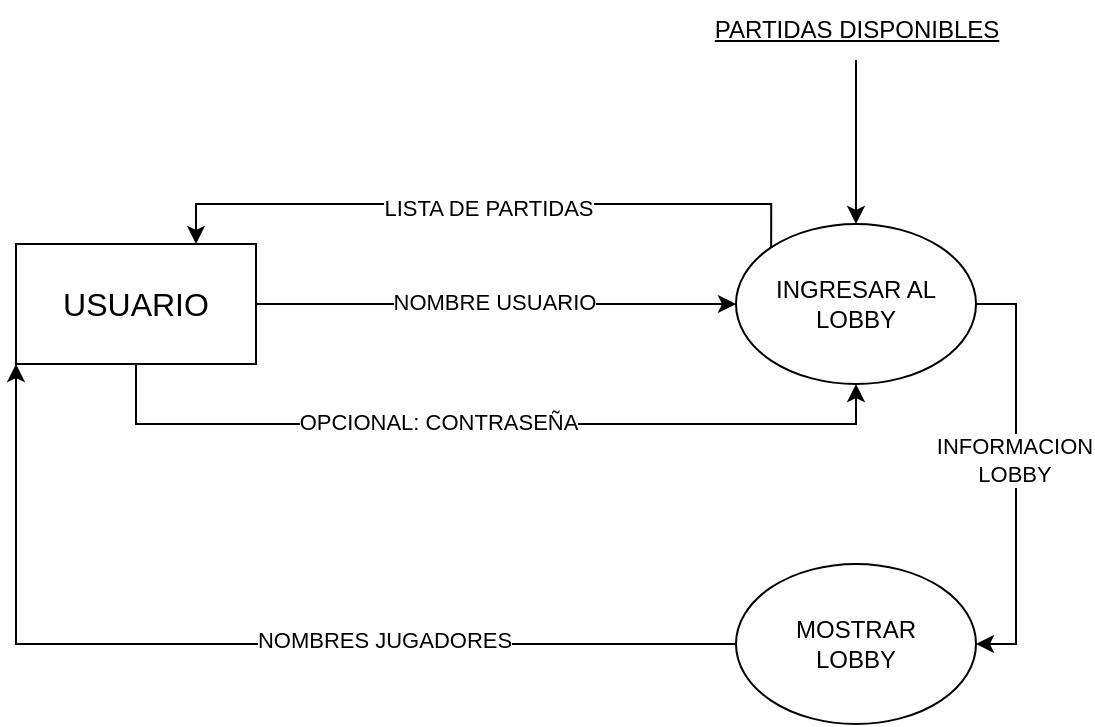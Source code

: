 <mxfile version="21.7.2" type="github">
  <diagram name="Page-1" id="mnDu_SZocQMsIwvI8Cs7">
    <mxGraphModel dx="1114" dy="615" grid="1" gridSize="10" guides="1" tooltips="1" connect="1" arrows="1" fold="1" page="1" pageScale="1" pageWidth="1390" pageHeight="980" math="0" shadow="0">
      <root>
        <mxCell id="0" />
        <mxCell id="1" parent="0" />
        <mxCell id="oWuy9s9MXrwHmG1w4lHj-4" style="edgeStyle=orthogonalEdgeStyle;rounded=0;orthogonalLoop=1;jettySize=auto;html=1;exitX=1;exitY=0.5;exitDx=0;exitDy=0;entryX=0;entryY=0.5;entryDx=0;entryDy=0;" edge="1" parent="1" source="oWuy9s9MXrwHmG1w4lHj-2" target="oWuy9s9MXrwHmG1w4lHj-3">
          <mxGeometry relative="1" as="geometry" />
        </mxCell>
        <mxCell id="oWuy9s9MXrwHmG1w4lHj-5" value="NOMBRE USUARIO" style="edgeLabel;html=1;align=center;verticalAlign=middle;resizable=0;points=[];" vertex="1" connectable="0" parent="oWuy9s9MXrwHmG1w4lHj-4">
          <mxGeometry x="-0.008" y="1" relative="1" as="geometry">
            <mxPoint as="offset" />
          </mxGeometry>
        </mxCell>
        <mxCell id="oWuy9s9MXrwHmG1w4lHj-11" style="edgeStyle=orthogonalEdgeStyle;rounded=0;orthogonalLoop=1;jettySize=auto;html=1;entryX=0.5;entryY=1;entryDx=0;entryDy=0;" edge="1" parent="1" source="oWuy9s9MXrwHmG1w4lHj-2" target="oWuy9s9MXrwHmG1w4lHj-3">
          <mxGeometry relative="1" as="geometry">
            <Array as="points">
              <mxPoint x="220" y="360" />
              <mxPoint x="580" y="360" />
            </Array>
          </mxGeometry>
        </mxCell>
        <mxCell id="oWuy9s9MXrwHmG1w4lHj-12" value="OPCIONAL: CONTRASEÑA" style="edgeLabel;html=1;align=center;verticalAlign=middle;resizable=0;points=[];" vertex="1" connectable="0" parent="oWuy9s9MXrwHmG1w4lHj-11">
          <mxGeometry x="-0.117" y="1" relative="1" as="geometry">
            <mxPoint as="offset" />
          </mxGeometry>
        </mxCell>
        <mxCell id="oWuy9s9MXrwHmG1w4lHj-2" value="&lt;font size=&quot;3&quot;&gt;USUARIO&lt;/font&gt;" style="rounded=0;whiteSpace=wrap;html=1;" vertex="1" parent="1">
          <mxGeometry x="160" y="270" width="120" height="60" as="geometry" />
        </mxCell>
        <mxCell id="oWuy9s9MXrwHmG1w4lHj-6" style="edgeStyle=orthogonalEdgeStyle;rounded=0;orthogonalLoop=1;jettySize=auto;html=1;exitX=0;exitY=0;exitDx=0;exitDy=0;entryX=0.75;entryY=0;entryDx=0;entryDy=0;" edge="1" parent="1" source="oWuy9s9MXrwHmG1w4lHj-3" target="oWuy9s9MXrwHmG1w4lHj-2">
          <mxGeometry relative="1" as="geometry">
            <Array as="points">
              <mxPoint x="538" y="250" />
              <mxPoint x="250" y="250" />
            </Array>
          </mxGeometry>
        </mxCell>
        <mxCell id="oWuy9s9MXrwHmG1w4lHj-7" value="LISTA DE PARTIDAS" style="edgeLabel;html=1;align=center;verticalAlign=middle;resizable=0;points=[];" vertex="1" connectable="0" parent="oWuy9s9MXrwHmG1w4lHj-6">
          <mxGeometry x="-0.008" y="2" relative="1" as="geometry">
            <mxPoint as="offset" />
          </mxGeometry>
        </mxCell>
        <mxCell id="oWuy9s9MXrwHmG1w4lHj-14" style="edgeStyle=orthogonalEdgeStyle;rounded=0;orthogonalLoop=1;jettySize=auto;html=1;entryX=1;entryY=0.5;entryDx=0;entryDy=0;" edge="1" parent="1" source="oWuy9s9MXrwHmG1w4lHj-3" target="oWuy9s9MXrwHmG1w4lHj-13">
          <mxGeometry relative="1" as="geometry">
            <Array as="points">
              <mxPoint x="660" y="300" />
              <mxPoint x="660" y="470" />
            </Array>
          </mxGeometry>
        </mxCell>
        <mxCell id="oWuy9s9MXrwHmG1w4lHj-15" value="&lt;div&gt;INFORMACION &lt;br&gt;&lt;/div&gt;&lt;div&gt;LOBBY&lt;br&gt;&lt;/div&gt;" style="edgeLabel;html=1;align=center;verticalAlign=middle;resizable=0;points=[];" vertex="1" connectable="0" parent="oWuy9s9MXrwHmG1w4lHj-14">
          <mxGeometry x="-0.067" y="-1" relative="1" as="geometry">
            <mxPoint as="offset" />
          </mxGeometry>
        </mxCell>
        <mxCell id="oWuy9s9MXrwHmG1w4lHj-3" value="&lt;div&gt;INGRESAR AL&lt;/div&gt;&lt;div&gt;LOBBY&lt;br&gt;&lt;/div&gt;" style="ellipse;whiteSpace=wrap;html=1;" vertex="1" parent="1">
          <mxGeometry x="520" y="260" width="120" height="80" as="geometry" />
        </mxCell>
        <mxCell id="oWuy9s9MXrwHmG1w4lHj-9" style="edgeStyle=orthogonalEdgeStyle;rounded=0;orthogonalLoop=1;jettySize=auto;html=1;entryX=0.5;entryY=0;entryDx=0;entryDy=0;" edge="1" parent="1" source="oWuy9s9MXrwHmG1w4lHj-8" target="oWuy9s9MXrwHmG1w4lHj-3">
          <mxGeometry relative="1" as="geometry" />
        </mxCell>
        <mxCell id="oWuy9s9MXrwHmG1w4lHj-8" value="&lt;u&gt;PARTIDAS DISPONIBLES&lt;br&gt;&lt;/u&gt;" style="text;html=1;align=center;verticalAlign=middle;resizable=0;points=[];autosize=1;strokeColor=none;fillColor=none;" vertex="1" parent="1">
          <mxGeometry x="500" y="148" width="160" height="30" as="geometry" />
        </mxCell>
        <mxCell id="oWuy9s9MXrwHmG1w4lHj-16" style="edgeStyle=orthogonalEdgeStyle;rounded=0;orthogonalLoop=1;jettySize=auto;html=1;exitX=0;exitY=0.5;exitDx=0;exitDy=0;entryX=0;entryY=1;entryDx=0;entryDy=0;" edge="1" parent="1" source="oWuy9s9MXrwHmG1w4lHj-13" target="oWuy9s9MXrwHmG1w4lHj-2">
          <mxGeometry relative="1" as="geometry" />
        </mxCell>
        <mxCell id="oWuy9s9MXrwHmG1w4lHj-17" value="NOMBRES JUGADORES" style="edgeLabel;html=1;align=center;verticalAlign=middle;resizable=0;points=[];" vertex="1" connectable="0" parent="oWuy9s9MXrwHmG1w4lHj-16">
          <mxGeometry x="-0.296" y="-2" relative="1" as="geometry">
            <mxPoint as="offset" />
          </mxGeometry>
        </mxCell>
        <mxCell id="oWuy9s9MXrwHmG1w4lHj-13" value="&lt;div&gt;MOSTRAR&lt;/div&gt;&lt;div&gt;LOBBY&lt;br&gt;&lt;/div&gt;" style="ellipse;whiteSpace=wrap;html=1;" vertex="1" parent="1">
          <mxGeometry x="520" y="430" width="120" height="80" as="geometry" />
        </mxCell>
      </root>
    </mxGraphModel>
  </diagram>
</mxfile>
